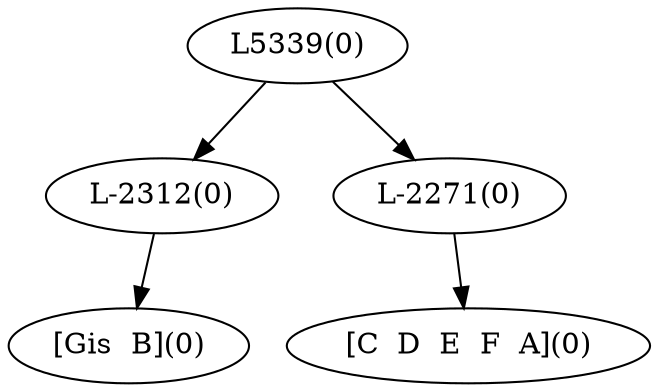digraph sample{
"L-2312(0)"->"[Gis  B](0)"
"L-2271(0)"->"[C  D  E  F  A](0)"
"L5339(0)"->"L-2312(0)"
"L5339(0)"->"L-2271(0)"
{rank = min; "L5339(0)"}
{rank = same; "L-2312(0)"; "L-2271(0)";}
{rank = max; "[C  D  E  F  A](0)"; "[Gis  B](0)";}
}